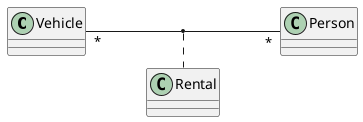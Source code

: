 @startuml
left to right direction
class Vehicle {
}

class Person {
}

class Rental {
}

Vehicle "*" -- "*" Person
(Vehicle, Person) .. Rental

@enduml